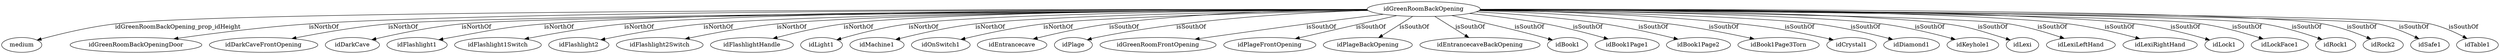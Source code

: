 strict digraph  {
idGreenRoomBackOpening [node_type=entity_node];
medium [node_type=property_node];
idGreenRoomBackOpeningDoor [node_type=entity_node];
idDarkCaveFrontOpening [node_type=entity_node];
idDarkCave [node_type=entity_node];
idFlashlight1 [node_type=entity_node];
idFlashlight1Switch [node_type=entity_node];
idFlashlight2 [node_type=entity_node];
idFlashlight2Switch [node_type=entity_node];
idFlashlightHandle [node_type=entity_node];
idLight1 [node_type=entity_node];
idMachine1 [node_type=entity_node];
idOnSwitch1 [node_type=entity_node];
idEntrancecave [node_type=entity_node];
idPlage [node_type=entity_node];
idGreenRoomFrontOpening [node_type=entity_node];
idPlageFrontOpening [node_type=entity_node];
idPlageBackOpening [node_type=entity_node];
idEntrancecaveBackOpening [node_type=entity_node];
idBook1 [node_type=entity_node];
idBook1Page1 [node_type=entity_node];
idBook1Page2 [node_type=entity_node];
idBook1Page3Torn [node_type=entity_node];
idCrystal1 [node_type=entity_node];
idDiamond1 [node_type=entity_node];
idKeyhole1 [node_type=entity_node];
idLexi [node_type=entity_node];
idLexiLeftHand [node_type=entity_node];
idLexiRightHand [node_type=entity_node];
idLock1 [node_type=entity_node];
idLockFace1 [node_type=entity_node];
idRock1 [node_type=entity_node];
idRock2 [node_type=entity_node];
idSafe1 [node_type=entity_node];
idTable1 [node_type=entity_node];
idGreenRoomBackOpening -> medium  [edge_type=property, label=idGreenRoomBackOpening_prop_idHeight];
idGreenRoomBackOpening -> idGreenRoomBackOpeningDoor  [edge_type=relationship, label=isNorthOf];
idGreenRoomBackOpening -> idDarkCaveFrontOpening  [edge_type=relationship, label=isNorthOf];
idGreenRoomBackOpening -> idDarkCave  [edge_type=relationship, label=isNorthOf];
idGreenRoomBackOpening -> idFlashlight1  [edge_type=relationship, label=isNorthOf];
idGreenRoomBackOpening -> idFlashlight1Switch  [edge_type=relationship, label=isNorthOf];
idGreenRoomBackOpening -> idFlashlight2  [edge_type=relationship, label=isNorthOf];
idGreenRoomBackOpening -> idFlashlight2Switch  [edge_type=relationship, label=isNorthOf];
idGreenRoomBackOpening -> idFlashlightHandle  [edge_type=relationship, label=isNorthOf];
idGreenRoomBackOpening -> idLight1  [edge_type=relationship, label=isNorthOf];
idGreenRoomBackOpening -> idMachine1  [edge_type=relationship, label=isNorthOf];
idGreenRoomBackOpening -> idOnSwitch1  [edge_type=relationship, label=isNorthOf];
idGreenRoomBackOpening -> idEntrancecave  [edge_type=relationship, label=isSouthOf];
idGreenRoomBackOpening -> idPlage  [edge_type=relationship, label=isSouthOf];
idGreenRoomBackOpening -> idGreenRoomFrontOpening  [edge_type=relationship, label=isSouthOf];
idGreenRoomBackOpening -> idPlageFrontOpening  [edge_type=relationship, label=isSouthOf];
idGreenRoomBackOpening -> idPlageBackOpening  [edge_type=relationship, label=isSouthOf];
idGreenRoomBackOpening -> idEntrancecaveBackOpening  [edge_type=relationship, label=isSouthOf];
idGreenRoomBackOpening -> idBook1  [edge_type=relationship, label=isSouthOf];
idGreenRoomBackOpening -> idBook1Page1  [edge_type=relationship, label=isSouthOf];
idGreenRoomBackOpening -> idBook1Page2  [edge_type=relationship, label=isSouthOf];
idGreenRoomBackOpening -> idBook1Page3Torn  [edge_type=relationship, label=isSouthOf];
idGreenRoomBackOpening -> idCrystal1  [edge_type=relationship, label=isSouthOf];
idGreenRoomBackOpening -> idDiamond1  [edge_type=relationship, label=isSouthOf];
idGreenRoomBackOpening -> idKeyhole1  [edge_type=relationship, label=isSouthOf];
idGreenRoomBackOpening -> idLexi  [edge_type=relationship, label=isSouthOf];
idGreenRoomBackOpening -> idLexiLeftHand  [edge_type=relationship, label=isSouthOf];
idGreenRoomBackOpening -> idLexiRightHand  [edge_type=relationship, label=isSouthOf];
idGreenRoomBackOpening -> idLock1  [edge_type=relationship, label=isSouthOf];
idGreenRoomBackOpening -> idLockFace1  [edge_type=relationship, label=isSouthOf];
idGreenRoomBackOpening -> idRock1  [edge_type=relationship, label=isSouthOf];
idGreenRoomBackOpening -> idRock2  [edge_type=relationship, label=isSouthOf];
idGreenRoomBackOpening -> idSafe1  [edge_type=relationship, label=isSouthOf];
idGreenRoomBackOpening -> idTable1  [edge_type=relationship, label=isSouthOf];
}
